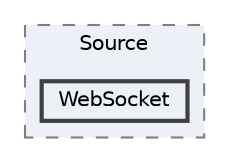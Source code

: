 digraph "WebSocket"
{
 // LATEX_PDF_SIZE
  bgcolor="transparent";
  edge [fontname=Helvetica,fontsize=10,labelfontname=Helvetica,labelfontsize=10];
  node [fontname=Helvetica,fontsize=10,shape=box,height=0.2,width=0.4];
  compound=true
  subgraph clusterdir_59e7b1fe656c1fcca22c7fea796b0747 {
    graph [ bgcolor="#edf0f7", pencolor="grey50", label="Source", fontname=Helvetica,fontsize=10 style="filled,dashed", URL="dir_59e7b1fe656c1fcca22c7fea796b0747.html",tooltip=""]
  dir_8096b58a8a21311dc423d56bf6c80890 [label="WebSocket", fillcolor="#edf0f7", color="grey25", style="filled,bold", URL="dir_8096b58a8a21311dc423d56bf6c80890.html",tooltip=""];
  }
}
